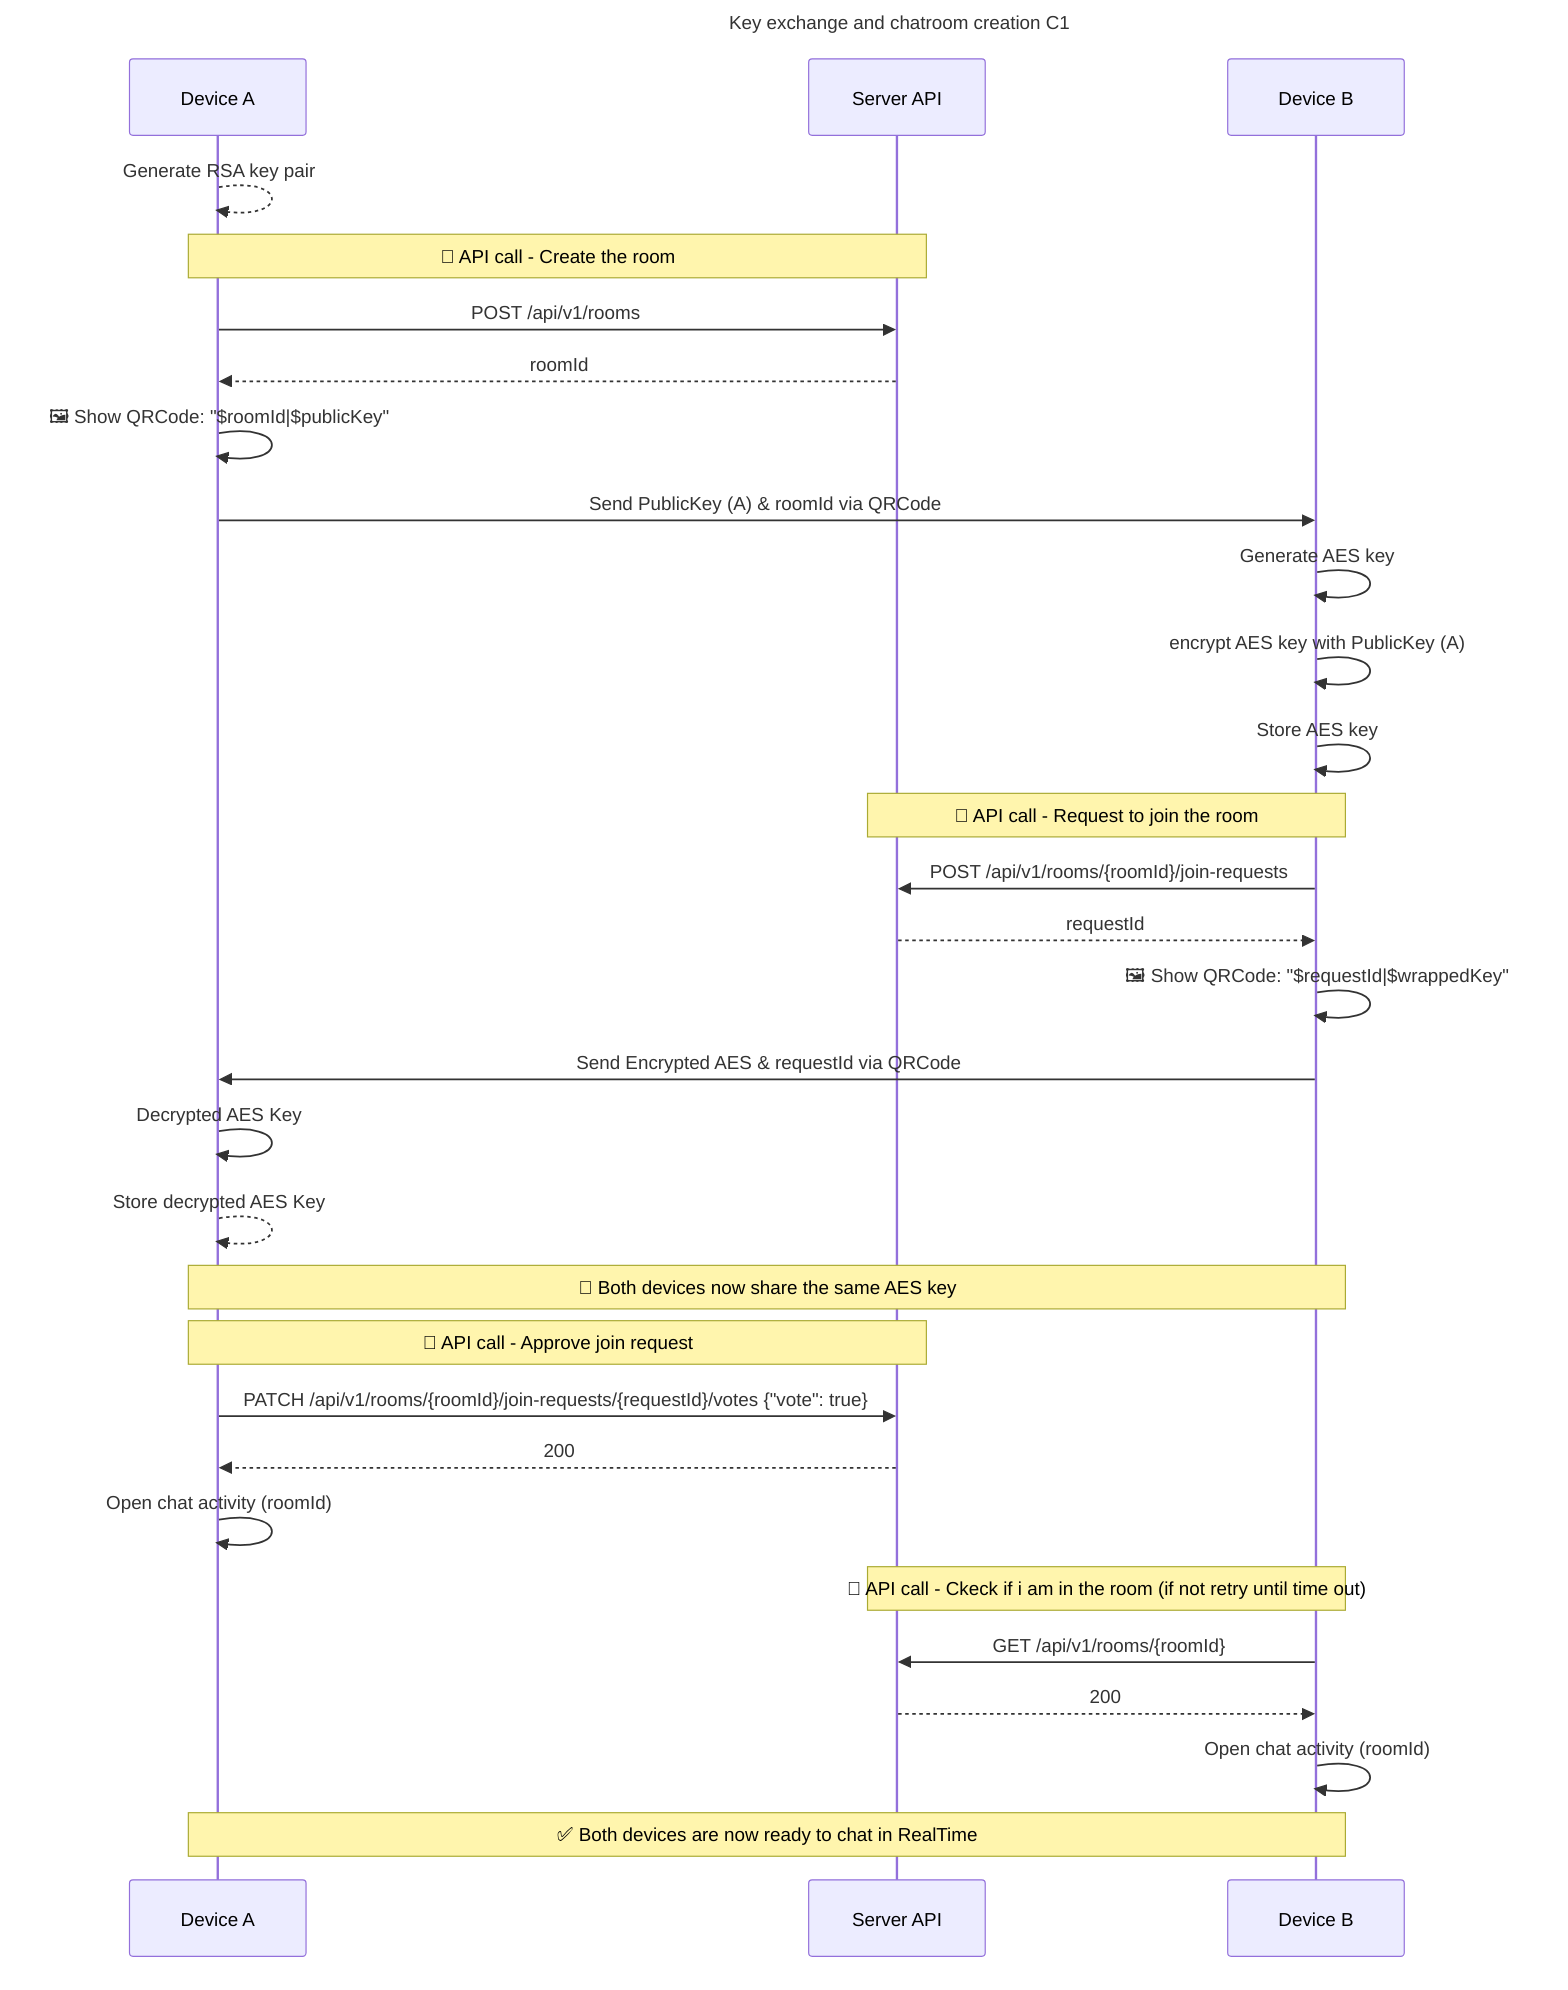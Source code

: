 sequenceDiagram
Title: Key exchange and chatroom creation C1
    participant A as Device A
    participant Server as Server API
    participant B as Device B


    A-->>A: Generate RSA key pair

    

    Note over A, Server: 📡 API call - Create the room
    A->>Server: POST /api/v1/rooms
    Server-->>A: roomId

    A->>A: 🖼️ Show QRCode: "$roomId|$publicKey"
    A->>B: Send PublicKey (A) & roomId via QRCode

    B->>B: Generate AES key
    B->>B: encrypt AES key with PublicKey (A)

    B->>B: Store AES key

    Note over B, Server: 📡 API call - Request to join the room

    B->>Server: POST /api/v1/rooms/{roomId}/join-requests
    Server-->>B: requestId



    B->>B: 🖼️ Show QRCode: "$requestId|$wrappedKey"

    B->>A: Send Encrypted AES & requestId via QRCode

    A->>A: Decrypted AES Key

    A-->>A: Store decrypted AES Key

    Note over A, B: 🔐 Both devices now share the same AES key

    Note over A, Server: 📡 API call - Approve join request
    A->>Server: PATCH /api/v1/rooms/{roomId}/join-requests/{requestId}/votes    {"vote": true}
    Server-->>A: 200


    A->>A: Open chat activity (roomId)

    Note over B, Server: 📡 API call - Ckeck if i am in the room (if not retry until time out)

    B->>Server: GET /api/v1/rooms/{roomId}
    Server-->>B: 200

    B->>B: Open chat activity (roomId)



    Note over A, B: ✅ Both devices are now ready to chat in RealTime